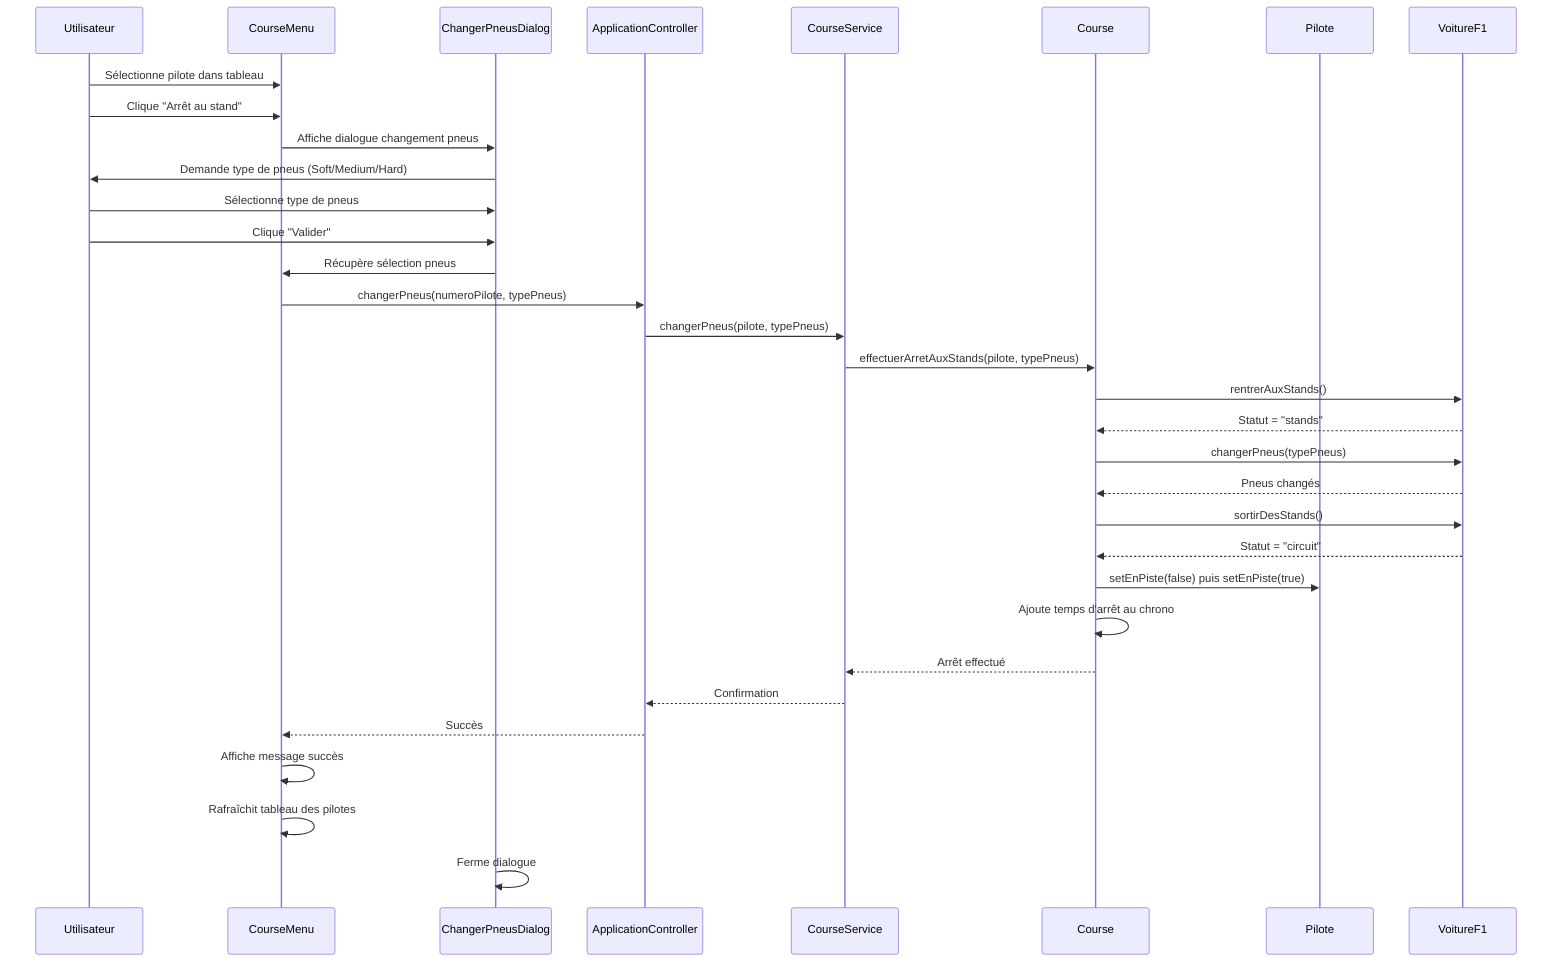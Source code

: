 sequenceDiagram
    participant User as Utilisateur
    participant UI as CourseMenu
    participant Dialog as ChangerPneusDialog
    participant Controller as ApplicationController
    participant Service as CourseService
    participant Model as Course
    participant Pilote as Pilote
    participant Voiture as VoitureF1

    %% Processus d'arrêt au stand via l'interface graphique
    User->>UI: Sélectionne pilote dans tableau
    User->>UI: Clique "Arrêt au stand"
    UI->>Dialog: Affiche dialogue changement pneus
    Dialog->>User: Demande type de pneus (Soft/Medium/Hard)
    User->>Dialog: Sélectionne type de pneus
    User->>Dialog: Clique "Valider"
    
    Dialog->>UI: Récupère sélection pneus
    UI->>Controller: changerPneus(numeroPilote, typePneus)
    Controller->>Service: changerPneus(pilote, typePneus)
    Service->>Model: effectuerArretAuxStands(pilote, typePneus)
    
    Model->>Voiture: rentrerAuxStands()
    Voiture-->>Model: Statut = "stands"
    Model->>Voiture: changerPneus(typePneus)
    Voiture-->>Model: Pneus changés
    Model->>Voiture: sortirDesStands()
    Voiture-->>Model: Statut = "circuit"
    
    Model->>Pilote: setEnPiste(false) puis setEnPiste(true)
    Model->>Model: Ajoute temps d'arrêt au chrono
    
    Model-->>Service: Arrêt effectué
    Service-->>Controller: Confirmation
    Controller-->>UI: Succès
    UI->>UI: Affiche message succès
    UI->>UI: Rafraîchit tableau des pilotes
    Dialog->>Dialog: Ferme dialogue